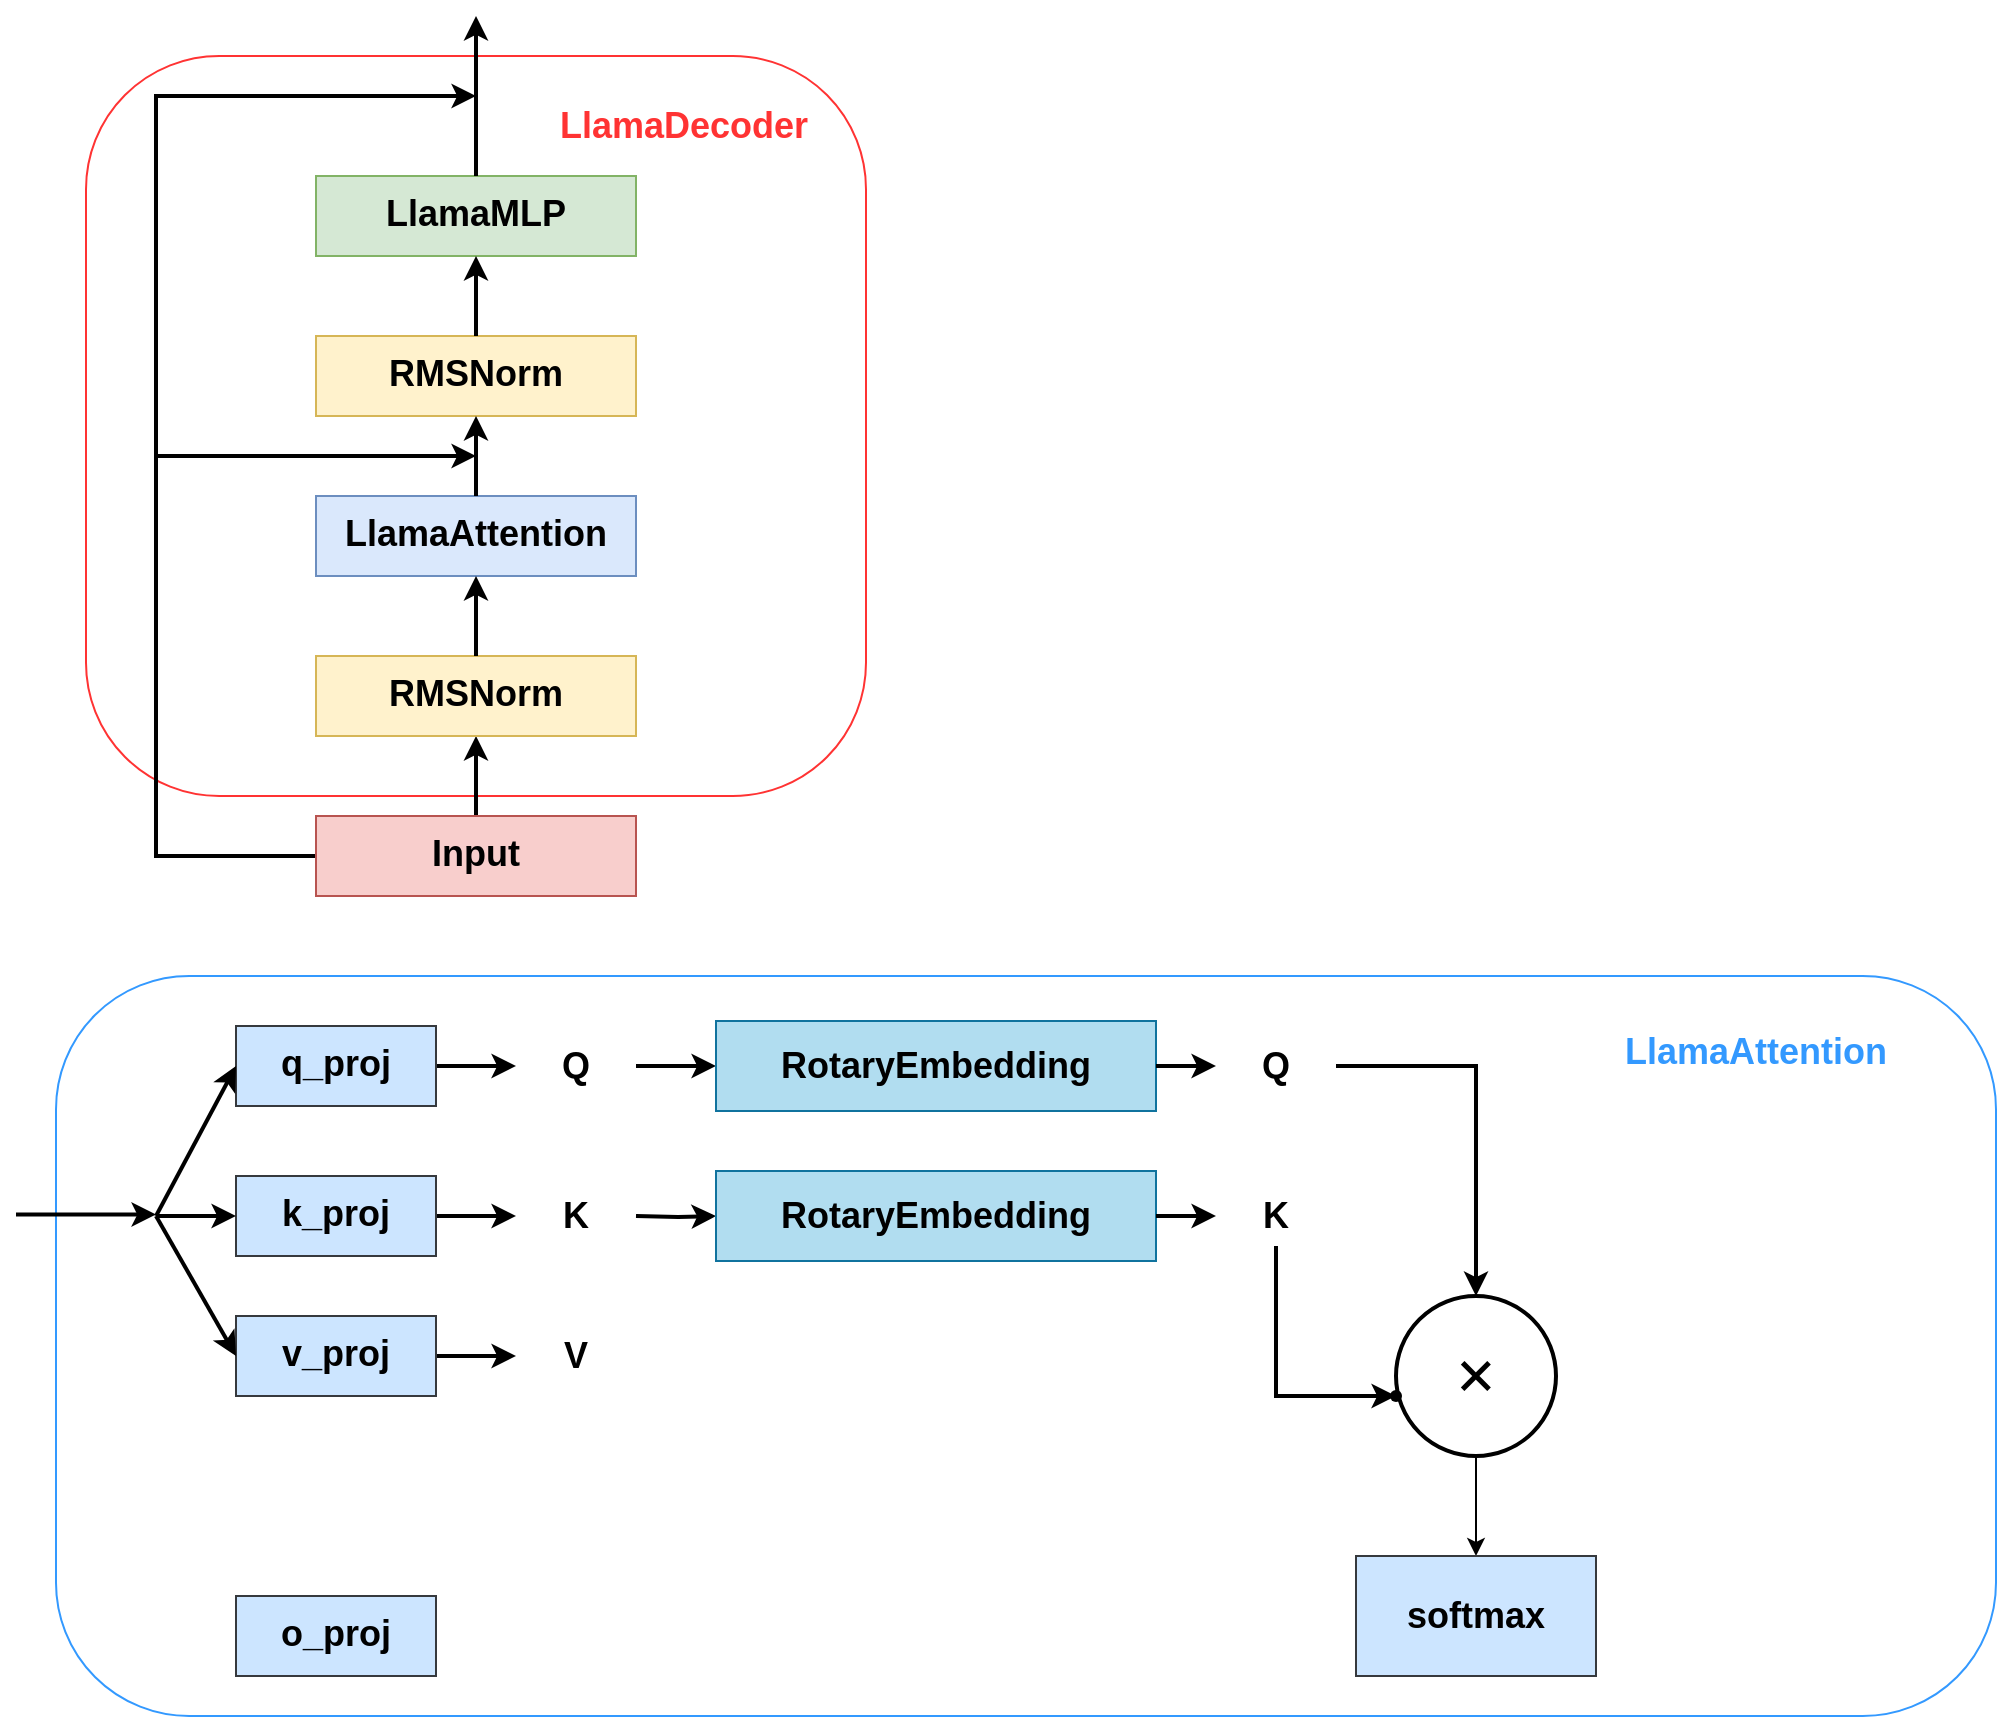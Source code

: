 <mxfile version="21.3.8" type="github">
  <diagram id="C5RBs43oDa-KdzZeNtuy" name="Page-1">
    <mxGraphModel dx="901" dy="1187" grid="1" gridSize="10" guides="1" tooltips="1" connect="1" arrows="1" fold="1" page="1" pageScale="1" pageWidth="827" pageHeight="1169" math="0" shadow="0">
      <root>
        <mxCell id="WIyWlLk6GJQsqaUBKTNV-0" />
        <mxCell id="WIyWlLk6GJQsqaUBKTNV-1" parent="WIyWlLk6GJQsqaUBKTNV-0" />
        <mxCell id="sl8xkUU-uQ6TIJ8m4uvc-23" value="" style="rounded=1;whiteSpace=wrap;html=1;arcSize=18;strokeColor=#3399FF;fillColor=none;movable=0;resizable=0;rotatable=0;deletable=0;editable=0;locked=1;connectable=0;" vertex="1" parent="WIyWlLk6GJQsqaUBKTNV-1">
          <mxGeometry x="30" y="520" width="970" height="370" as="geometry" />
        </mxCell>
        <mxCell id="sl8xkUU-uQ6TIJ8m4uvc-21" style="edgeStyle=orthogonalEdgeStyle;rounded=0;orthogonalLoop=1;jettySize=auto;html=1;exitX=0.5;exitY=0;exitDx=0;exitDy=0;" edge="1" parent="WIyWlLk6GJQsqaUBKTNV-1" source="sl8xkUU-uQ6TIJ8m4uvc-20">
          <mxGeometry relative="1" as="geometry">
            <mxPoint x="240" y="60" as="targetPoint" />
          </mxGeometry>
        </mxCell>
        <mxCell id="sl8xkUU-uQ6TIJ8m4uvc-20" value="" style="rounded=1;whiteSpace=wrap;html=1;arcSize=18;strokeColor=#FF3333;movable=0;resizable=0;rotatable=0;deletable=0;editable=0;locked=1;connectable=0;" vertex="1" parent="WIyWlLk6GJQsqaUBKTNV-1">
          <mxGeometry x="45" y="60" width="390" height="370" as="geometry" />
        </mxCell>
        <mxCell id="sl8xkUU-uQ6TIJ8m4uvc-1" value="" style="edgeStyle=orthogonalEdgeStyle;rounded=0;orthogonalLoop=1;jettySize=auto;html=1;strokeWidth=2;" edge="1" parent="WIyWlLk6GJQsqaUBKTNV-1" source="WIyWlLk6GJQsqaUBKTNV-11" target="sl8xkUU-uQ6TIJ8m4uvc-0">
          <mxGeometry relative="1" as="geometry" />
        </mxCell>
        <mxCell id="sl8xkUU-uQ6TIJ8m4uvc-17" style="edgeStyle=orthogonalEdgeStyle;rounded=0;orthogonalLoop=1;jettySize=auto;html=1;exitX=0;exitY=0.5;exitDx=0;exitDy=0;strokeWidth=2;" edge="1" parent="WIyWlLk6GJQsqaUBKTNV-1" source="WIyWlLk6GJQsqaUBKTNV-11">
          <mxGeometry relative="1" as="geometry">
            <mxPoint x="240" y="260" as="targetPoint" />
            <Array as="points">
              <mxPoint x="80" y="460" />
              <mxPoint x="80" y="260" />
            </Array>
          </mxGeometry>
        </mxCell>
        <mxCell id="WIyWlLk6GJQsqaUBKTNV-11" value="&lt;h2&gt;Input&lt;/h2&gt;&lt;h1&gt;&lt;/h1&gt;" style="rounded=0;whiteSpace=wrap;html=1;fontSize=12;glass=0;strokeWidth=1;shadow=0;arcSize=43;fillColor=#f8cecc;strokeColor=#b85450;" parent="WIyWlLk6GJQsqaUBKTNV-1" vertex="1">
          <mxGeometry x="160" y="440" width="160" height="40" as="geometry" />
        </mxCell>
        <mxCell id="sl8xkUU-uQ6TIJ8m4uvc-0" value="&lt;h2&gt;RMSNorm&lt;/h2&gt;&lt;h1&gt;&lt;/h1&gt;" style="whiteSpace=wrap;html=1;rounded=0;glass=0;strokeWidth=1;shadow=0;fillColor=#fff2cc;strokeColor=#d6b656;" vertex="1" parent="WIyWlLk6GJQsqaUBKTNV-1">
          <mxGeometry x="160" y="360" width="160" height="40" as="geometry" />
        </mxCell>
        <mxCell id="sl8xkUU-uQ6TIJ8m4uvc-4" value="&lt;h2&gt;RMSNorm&lt;/h2&gt;&lt;h1&gt;&lt;/h1&gt;" style="whiteSpace=wrap;html=1;rounded=0;glass=0;strokeWidth=1;shadow=0;" vertex="1" parent="WIyWlLk6GJQsqaUBKTNV-1">
          <mxGeometry x="160" y="280" width="120" height="40" as="geometry" />
        </mxCell>
        <mxCell id="sl8xkUU-uQ6TIJ8m4uvc-5" value="&lt;h2&gt;RMSNorm&lt;/h2&gt;&lt;h1&gt;&lt;/h1&gt;" style="whiteSpace=wrap;html=1;rounded=0;glass=0;strokeWidth=1;shadow=0;" vertex="1" parent="WIyWlLk6GJQsqaUBKTNV-1">
          <mxGeometry x="160" y="280" width="120" height="40" as="geometry" />
        </mxCell>
        <mxCell id="sl8xkUU-uQ6TIJ8m4uvc-6" value="&lt;h2&gt;LlamaAttention&lt;/h2&gt;&lt;h1&gt;&lt;/h1&gt;" style="whiteSpace=wrap;html=1;rounded=0;glass=0;strokeWidth=1;shadow=0;fillColor=#dae8fc;strokeColor=#6c8ebf;" vertex="1" parent="WIyWlLk6GJQsqaUBKTNV-1">
          <mxGeometry x="160" y="280" width="160" height="40" as="geometry" />
        </mxCell>
        <mxCell id="sl8xkUU-uQ6TIJ8m4uvc-8" value="&lt;h2&gt;RMSNorm&lt;/h2&gt;&lt;h1&gt;&lt;/h1&gt;" style="whiteSpace=wrap;html=1;rounded=0;glass=0;strokeWidth=1;shadow=0;fillColor=#fff2cc;strokeColor=#d6b656;" vertex="1" parent="WIyWlLk6GJQsqaUBKTNV-1">
          <mxGeometry x="160" y="200" width="160" height="40" as="geometry" />
        </mxCell>
        <mxCell id="sl8xkUU-uQ6TIJ8m4uvc-10" value="&lt;h2&gt;RMSNorm&lt;/h2&gt;&lt;h1&gt;&lt;/h1&gt;" style="whiteSpace=wrap;html=1;rounded=0;glass=0;strokeWidth=1;shadow=0;" vertex="1" parent="WIyWlLk6GJQsqaUBKTNV-1">
          <mxGeometry x="160" y="120" width="120" height="40" as="geometry" />
        </mxCell>
        <mxCell id="sl8xkUU-uQ6TIJ8m4uvc-11" value="&lt;h2&gt;LlamaMLP&lt;/h2&gt;&lt;h1&gt;&lt;/h1&gt;" style="whiteSpace=wrap;html=1;rounded=0;glass=0;strokeWidth=1;shadow=0;fillColor=#d5e8d4;strokeColor=#82b366;" vertex="1" parent="WIyWlLk6GJQsqaUBKTNV-1">
          <mxGeometry x="160" y="120" width="160" height="40" as="geometry" />
        </mxCell>
        <mxCell id="sl8xkUU-uQ6TIJ8m4uvc-13" value="" style="edgeStyle=orthogonalEdgeStyle;rounded=0;orthogonalLoop=1;jettySize=auto;html=1;strokeWidth=2;exitX=0.5;exitY=0;exitDx=0;exitDy=0;entryX=0.5;entryY=1;entryDx=0;entryDy=0;" edge="1" parent="WIyWlLk6GJQsqaUBKTNV-1" source="sl8xkUU-uQ6TIJ8m4uvc-0" target="sl8xkUU-uQ6TIJ8m4uvc-6">
          <mxGeometry relative="1" as="geometry">
            <mxPoint x="219.5" y="360" as="sourcePoint" />
            <mxPoint x="219.5" y="320" as="targetPoint" />
            <Array as="points">
              <mxPoint x="240" y="350" />
              <mxPoint x="240" y="350" />
            </Array>
          </mxGeometry>
        </mxCell>
        <mxCell id="sl8xkUU-uQ6TIJ8m4uvc-14" value="" style="edgeStyle=orthogonalEdgeStyle;rounded=0;orthogonalLoop=1;jettySize=auto;html=1;strokeWidth=2;exitX=0.5;exitY=0;exitDx=0;exitDy=0;entryX=0.5;entryY=1;entryDx=0;entryDy=0;" edge="1" parent="WIyWlLk6GJQsqaUBKTNV-1" source="sl8xkUU-uQ6TIJ8m4uvc-8" target="sl8xkUU-uQ6TIJ8m4uvc-11">
          <mxGeometry relative="1" as="geometry">
            <mxPoint x="219.5" y="200" as="sourcePoint" />
            <mxPoint x="219.5" y="160" as="targetPoint" />
          </mxGeometry>
        </mxCell>
        <mxCell id="sl8xkUU-uQ6TIJ8m4uvc-15" value="" style="edgeStyle=orthogonalEdgeStyle;rounded=0;orthogonalLoop=1;jettySize=auto;html=1;strokeWidth=2;exitX=0.5;exitY=0;exitDx=0;exitDy=0;entryX=0.5;entryY=1;entryDx=0;entryDy=0;" edge="1" parent="WIyWlLk6GJQsqaUBKTNV-1" source="sl8xkUU-uQ6TIJ8m4uvc-6" target="sl8xkUU-uQ6TIJ8m4uvc-8">
          <mxGeometry relative="1" as="geometry">
            <mxPoint x="219.5" y="280" as="sourcePoint" />
            <mxPoint x="219.5" y="240" as="targetPoint" />
            <Array as="points">
              <mxPoint x="240" y="250" />
              <mxPoint x="240" y="250" />
            </Array>
          </mxGeometry>
        </mxCell>
        <mxCell id="sl8xkUU-uQ6TIJ8m4uvc-16" value="" style="edgeStyle=orthogonalEdgeStyle;rounded=0;orthogonalLoop=1;jettySize=auto;html=1;strokeWidth=2;exitX=0.5;exitY=0;exitDx=0;exitDy=0;" edge="1" parent="WIyWlLk6GJQsqaUBKTNV-1" source="sl8xkUU-uQ6TIJ8m4uvc-11">
          <mxGeometry relative="1" as="geometry">
            <mxPoint x="220" y="120" as="sourcePoint" />
            <mxPoint x="240" y="40" as="targetPoint" />
          </mxGeometry>
        </mxCell>
        <mxCell id="sl8xkUU-uQ6TIJ8m4uvc-19" value="" style="endArrow=classic;html=1;rounded=0;strokeWidth=2;" edge="1" parent="WIyWlLk6GJQsqaUBKTNV-1">
          <mxGeometry width="50" height="50" relative="1" as="geometry">
            <mxPoint x="80" y="260" as="sourcePoint" />
            <mxPoint x="240" y="80" as="targetPoint" />
            <Array as="points">
              <mxPoint x="80" y="80" />
            </Array>
          </mxGeometry>
        </mxCell>
        <mxCell id="sl8xkUU-uQ6TIJ8m4uvc-22" value="&lt;h2&gt;&lt;font color=&quot;#ff3333&quot;&gt;LlamaDecoder&lt;/font&gt;&lt;/h2&gt;" style="text;strokeColor=none;align=center;fillColor=none;html=1;verticalAlign=middle;whiteSpace=wrap;rounded=0;" vertex="1" parent="WIyWlLk6GJQsqaUBKTNV-1">
          <mxGeometry x="274" y="80" width="140" height="30" as="geometry" />
        </mxCell>
        <mxCell id="sl8xkUU-uQ6TIJ8m4uvc-24" value="&lt;h2&gt;&lt;font color=&quot;#3399ff&quot;&gt;LlamaAttention&lt;/font&gt;&lt;/h2&gt;" style="text;strokeColor=none;align=center;fillColor=none;html=1;verticalAlign=middle;whiteSpace=wrap;rounded=0;" vertex="1" parent="WIyWlLk6GJQsqaUBKTNV-1">
          <mxGeometry x="810" y="542.5" width="140" height="30" as="geometry" />
        </mxCell>
        <mxCell id="sl8xkUU-uQ6TIJ8m4uvc-39" value="" style="edgeStyle=orthogonalEdgeStyle;rounded=0;orthogonalLoop=1;jettySize=auto;html=1;strokeWidth=2;" edge="1" parent="WIyWlLk6GJQsqaUBKTNV-1" source="sl8xkUU-uQ6TIJ8m4uvc-25" target="sl8xkUU-uQ6TIJ8m4uvc-34">
          <mxGeometry relative="1" as="geometry" />
        </mxCell>
        <mxCell id="sl8xkUU-uQ6TIJ8m4uvc-25" value="&lt;h2&gt;q_proj&lt;/h2&gt;&lt;h1&gt;&lt;/h1&gt;" style="rounded=0;whiteSpace=wrap;html=1;fontSize=12;glass=0;strokeWidth=1;shadow=0;arcSize=43;fillColor=#cce5ff;strokeColor=#36393d;" vertex="1" parent="WIyWlLk6GJQsqaUBKTNV-1">
          <mxGeometry x="120" y="545" width="100" height="40" as="geometry" />
        </mxCell>
        <mxCell id="sl8xkUU-uQ6TIJ8m4uvc-40" value="" style="edgeStyle=orthogonalEdgeStyle;rounded=0;orthogonalLoop=1;jettySize=auto;html=1;strokeWidth=2;" edge="1" parent="WIyWlLk6GJQsqaUBKTNV-1" source="sl8xkUU-uQ6TIJ8m4uvc-26" target="sl8xkUU-uQ6TIJ8m4uvc-35">
          <mxGeometry relative="1" as="geometry" />
        </mxCell>
        <mxCell id="sl8xkUU-uQ6TIJ8m4uvc-26" value="&lt;h2&gt;k_proj&lt;/h2&gt;&lt;h1&gt;&lt;/h1&gt;" style="rounded=0;whiteSpace=wrap;html=1;fontSize=12;glass=0;strokeWidth=1;shadow=0;arcSize=43;fillColor=#cce5ff;strokeColor=#36393d;" vertex="1" parent="WIyWlLk6GJQsqaUBKTNV-1">
          <mxGeometry x="120" y="620" width="100" height="40" as="geometry" />
        </mxCell>
        <mxCell id="sl8xkUU-uQ6TIJ8m4uvc-41" value="" style="edgeStyle=orthogonalEdgeStyle;rounded=0;orthogonalLoop=1;jettySize=auto;html=1;strokeWidth=2;" edge="1" parent="WIyWlLk6GJQsqaUBKTNV-1" source="sl8xkUU-uQ6TIJ8m4uvc-27" target="sl8xkUU-uQ6TIJ8m4uvc-37">
          <mxGeometry relative="1" as="geometry" />
        </mxCell>
        <mxCell id="sl8xkUU-uQ6TIJ8m4uvc-27" value="&lt;h2&gt;v_proj&lt;/h2&gt;&lt;h1&gt;&lt;/h1&gt;" style="rounded=0;whiteSpace=wrap;html=1;fontSize=12;glass=0;strokeWidth=1;shadow=0;arcSize=43;fillColor=#cce5ff;strokeColor=#36393d;" vertex="1" parent="WIyWlLk6GJQsqaUBKTNV-1">
          <mxGeometry x="120" y="690" width="100" height="40" as="geometry" />
        </mxCell>
        <mxCell id="sl8xkUU-uQ6TIJ8m4uvc-29" value="&lt;h2&gt;o_proj&lt;/h2&gt;&lt;h1&gt;&lt;/h1&gt;" style="rounded=0;whiteSpace=wrap;html=1;fontSize=12;glass=0;strokeWidth=1;shadow=0;arcSize=43;fillColor=#cce5ff;strokeColor=#36393d;" vertex="1" parent="WIyWlLk6GJQsqaUBKTNV-1">
          <mxGeometry x="120" y="830" width="100" height="40" as="geometry" />
        </mxCell>
        <mxCell id="sl8xkUU-uQ6TIJ8m4uvc-30" value="" style="edgeStyle=orthogonalEdgeStyle;rounded=0;orthogonalLoop=1;jettySize=auto;html=1;strokeWidth=2;" edge="1" parent="WIyWlLk6GJQsqaUBKTNV-1">
          <mxGeometry relative="1" as="geometry">
            <mxPoint x="10" y="639.29" as="sourcePoint" />
            <mxPoint x="80" y="639.29" as="targetPoint" />
            <Array as="points">
              <mxPoint x="10" y="639.29" />
            </Array>
          </mxGeometry>
        </mxCell>
        <mxCell id="sl8xkUU-uQ6TIJ8m4uvc-31" value="" style="edgeStyle=none;orthogonalLoop=1;jettySize=auto;html=1;rounded=0;strokeWidth=2;entryX=0;entryY=0.5;entryDx=0;entryDy=0;" edge="1" parent="WIyWlLk6GJQsqaUBKTNV-1" target="sl8xkUU-uQ6TIJ8m4uvc-25">
          <mxGeometry width="80" relative="1" as="geometry">
            <mxPoint x="80" y="640" as="sourcePoint" />
            <mxPoint x="660" y="460" as="targetPoint" />
            <Array as="points" />
          </mxGeometry>
        </mxCell>
        <mxCell id="sl8xkUU-uQ6TIJ8m4uvc-32" value="" style="edgeStyle=none;orthogonalLoop=1;jettySize=auto;html=1;rounded=0;strokeWidth=2;entryX=0;entryY=0.5;entryDx=0;entryDy=0;" edge="1" parent="WIyWlLk6GJQsqaUBKTNV-1" target="sl8xkUU-uQ6TIJ8m4uvc-26">
          <mxGeometry width="80" relative="1" as="geometry">
            <mxPoint x="80" y="640" as="sourcePoint" />
            <mxPoint x="130" y="575" as="targetPoint" />
            <Array as="points" />
          </mxGeometry>
        </mxCell>
        <mxCell id="sl8xkUU-uQ6TIJ8m4uvc-33" value="" style="edgeStyle=none;orthogonalLoop=1;jettySize=auto;html=1;rounded=0;strokeWidth=2;entryX=0;entryY=0.5;entryDx=0;entryDy=0;" edge="1" parent="WIyWlLk6GJQsqaUBKTNV-1" target="sl8xkUU-uQ6TIJ8m4uvc-27">
          <mxGeometry width="80" relative="1" as="geometry">
            <mxPoint x="80" y="640" as="sourcePoint" />
            <mxPoint x="140" y="585" as="targetPoint" />
            <Array as="points" />
          </mxGeometry>
        </mxCell>
        <mxCell id="sl8xkUU-uQ6TIJ8m4uvc-43" value="" style="edgeStyle=orthogonalEdgeStyle;rounded=0;orthogonalLoop=1;jettySize=auto;html=1;strokeWidth=2;" edge="1" parent="WIyWlLk6GJQsqaUBKTNV-1" source="sl8xkUU-uQ6TIJ8m4uvc-34" target="sl8xkUU-uQ6TIJ8m4uvc-42">
          <mxGeometry relative="1" as="geometry" />
        </mxCell>
        <mxCell id="sl8xkUU-uQ6TIJ8m4uvc-34" value="&lt;h2&gt;Q&lt;/h2&gt;" style="text;strokeColor=none;align=center;fillColor=none;html=1;verticalAlign=middle;whiteSpace=wrap;rounded=0;" vertex="1" parent="WIyWlLk6GJQsqaUBKTNV-1">
          <mxGeometry x="260" y="550" width="60" height="30" as="geometry" />
        </mxCell>
        <mxCell id="sl8xkUU-uQ6TIJ8m4uvc-35" value="&lt;h2&gt;K&lt;/h2&gt;" style="text;strokeColor=none;align=center;fillColor=none;html=1;verticalAlign=middle;whiteSpace=wrap;rounded=0;" vertex="1" parent="WIyWlLk6GJQsqaUBKTNV-1">
          <mxGeometry x="260" y="625" width="60" height="30" as="geometry" />
        </mxCell>
        <mxCell id="sl8xkUU-uQ6TIJ8m4uvc-37" value="&lt;h2&gt;V&lt;/h2&gt;" style="text;strokeColor=none;align=center;fillColor=none;html=1;verticalAlign=middle;whiteSpace=wrap;rounded=0;" vertex="1" parent="WIyWlLk6GJQsqaUBKTNV-1">
          <mxGeometry x="260" y="695" width="60" height="30" as="geometry" />
        </mxCell>
        <mxCell id="sl8xkUU-uQ6TIJ8m4uvc-42" value="&lt;h2&gt;RotaryEmbedding&lt;/h2&gt;" style="whiteSpace=wrap;html=1;fillColor=#b1ddf0;strokeColor=#10739e;" vertex="1" parent="WIyWlLk6GJQsqaUBKTNV-1">
          <mxGeometry x="360" y="542.5" width="220" height="45" as="geometry" />
        </mxCell>
        <mxCell id="sl8xkUU-uQ6TIJ8m4uvc-44" value="" style="edgeStyle=orthogonalEdgeStyle;rounded=0;orthogonalLoop=1;jettySize=auto;html=1;strokeWidth=2;" edge="1" parent="WIyWlLk6GJQsqaUBKTNV-1" target="sl8xkUU-uQ6TIJ8m4uvc-45">
          <mxGeometry relative="1" as="geometry">
            <mxPoint x="320" y="640" as="sourcePoint" />
          </mxGeometry>
        </mxCell>
        <mxCell id="sl8xkUU-uQ6TIJ8m4uvc-45" value="&lt;h2&gt;RotaryEmbedding&lt;/h2&gt;" style="whiteSpace=wrap;html=1;fillColor=#b1ddf0;strokeColor=#10739e;" vertex="1" parent="WIyWlLk6GJQsqaUBKTNV-1">
          <mxGeometry x="360" y="617.5" width="220" height="45" as="geometry" />
        </mxCell>
        <mxCell id="sl8xkUU-uQ6TIJ8m4uvc-51" value="" style="edgeStyle=orthogonalEdgeStyle;rounded=0;orthogonalLoop=1;jettySize=auto;html=1;strokeWidth=2;" edge="1" parent="WIyWlLk6GJQsqaUBKTNV-1" source="sl8xkUU-uQ6TIJ8m4uvc-46" target="sl8xkUU-uQ6TIJ8m4uvc-50">
          <mxGeometry relative="1" as="geometry" />
        </mxCell>
        <mxCell id="sl8xkUU-uQ6TIJ8m4uvc-46" value="&lt;h2&gt;Q&lt;/h2&gt;" style="text;strokeColor=none;align=center;fillColor=none;html=1;verticalAlign=middle;whiteSpace=wrap;rounded=0;" vertex="1" parent="WIyWlLk6GJQsqaUBKTNV-1">
          <mxGeometry x="610" y="550" width="60" height="30" as="geometry" />
        </mxCell>
        <mxCell id="sl8xkUU-uQ6TIJ8m4uvc-55" value="" style="edgeStyle=orthogonalEdgeStyle;rounded=0;orthogonalLoop=1;jettySize=auto;html=1;exitX=0.5;exitY=1;exitDx=0;exitDy=0;strokeWidth=2;" edge="1" parent="WIyWlLk6GJQsqaUBKTNV-1" source="sl8xkUU-uQ6TIJ8m4uvc-47" target="sl8xkUU-uQ6TIJ8m4uvc-54">
          <mxGeometry relative="1" as="geometry">
            <Array as="points">
              <mxPoint x="640" y="730" />
            </Array>
          </mxGeometry>
        </mxCell>
        <mxCell id="sl8xkUU-uQ6TIJ8m4uvc-47" value="&lt;h2&gt;K&lt;/h2&gt;" style="text;strokeColor=none;align=center;fillColor=none;html=1;verticalAlign=middle;whiteSpace=wrap;rounded=0;" vertex="1" parent="WIyWlLk6GJQsqaUBKTNV-1">
          <mxGeometry x="610" y="625" width="60" height="30" as="geometry" />
        </mxCell>
        <mxCell id="sl8xkUU-uQ6TIJ8m4uvc-48" value="" style="edgeStyle=orthogonalEdgeStyle;rounded=0;orthogonalLoop=1;jettySize=auto;html=1;strokeWidth=2;exitX=1;exitY=0.5;exitDx=0;exitDy=0;entryX=0;entryY=0.5;entryDx=0;entryDy=0;" edge="1" parent="WIyWlLk6GJQsqaUBKTNV-1" source="sl8xkUU-uQ6TIJ8m4uvc-42" target="sl8xkUU-uQ6TIJ8m4uvc-46">
          <mxGeometry relative="1" as="geometry">
            <mxPoint x="610" y="600" as="sourcePoint" />
            <mxPoint x="650" y="600.29" as="targetPoint" />
          </mxGeometry>
        </mxCell>
        <mxCell id="sl8xkUU-uQ6TIJ8m4uvc-49" value="" style="edgeStyle=orthogonalEdgeStyle;rounded=0;orthogonalLoop=1;jettySize=auto;html=1;strokeWidth=2;exitX=1;exitY=0.5;exitDx=0;exitDy=0;entryX=0;entryY=0.5;entryDx=0;entryDy=0;" edge="1" parent="WIyWlLk6GJQsqaUBKTNV-1" source="sl8xkUU-uQ6TIJ8m4uvc-45" target="sl8xkUU-uQ6TIJ8m4uvc-47">
          <mxGeometry relative="1" as="geometry">
            <mxPoint x="590" y="680" as="sourcePoint" />
            <mxPoint x="630" y="680" as="targetPoint" />
            <Array as="points">
              <mxPoint x="600" y="640" />
              <mxPoint x="600" y="640" />
            </Array>
          </mxGeometry>
        </mxCell>
        <mxCell id="sl8xkUU-uQ6TIJ8m4uvc-53" value="" style="edgeStyle=orthogonalEdgeStyle;rounded=0;orthogonalLoop=1;jettySize=auto;html=1;" edge="1" parent="WIyWlLk6GJQsqaUBKTNV-1" source="sl8xkUU-uQ6TIJ8m4uvc-50" target="sl8xkUU-uQ6TIJ8m4uvc-52">
          <mxGeometry relative="1" as="geometry" />
        </mxCell>
        <mxCell id="sl8xkUU-uQ6TIJ8m4uvc-50" value="&lt;h1&gt;&lt;font face=&quot;Tahoma&quot; style=&quot;font-size: 36px;&quot;&gt;×&lt;/font&gt;&lt;/h1&gt;&lt;h2&gt;&lt;/h2&gt;" style="ellipse;whiteSpace=wrap;html=1;strokeWidth=2;" vertex="1" parent="WIyWlLk6GJQsqaUBKTNV-1">
          <mxGeometry x="700" y="680" width="80" height="80" as="geometry" />
        </mxCell>
        <mxCell id="sl8xkUU-uQ6TIJ8m4uvc-52" value="&lt;h2&gt;softmax&lt;/h2&gt;" style="rounded=0;whiteSpace=wrap;html=1;fillColor=#cce5ff;strokeColor=#36393d;" vertex="1" parent="WIyWlLk6GJQsqaUBKTNV-1">
          <mxGeometry x="680" y="810" width="120" height="60" as="geometry" />
        </mxCell>
        <mxCell id="sl8xkUU-uQ6TIJ8m4uvc-54" value="" style="shape=waypoint;sketch=0;size=6;pointerEvents=1;points=[];fillColor=none;resizable=0;rotatable=0;perimeter=centerPerimeter;snapToPoint=1;" vertex="1" parent="WIyWlLk6GJQsqaUBKTNV-1">
          <mxGeometry x="690" y="720" width="20" height="20" as="geometry" />
        </mxCell>
      </root>
    </mxGraphModel>
  </diagram>
</mxfile>
